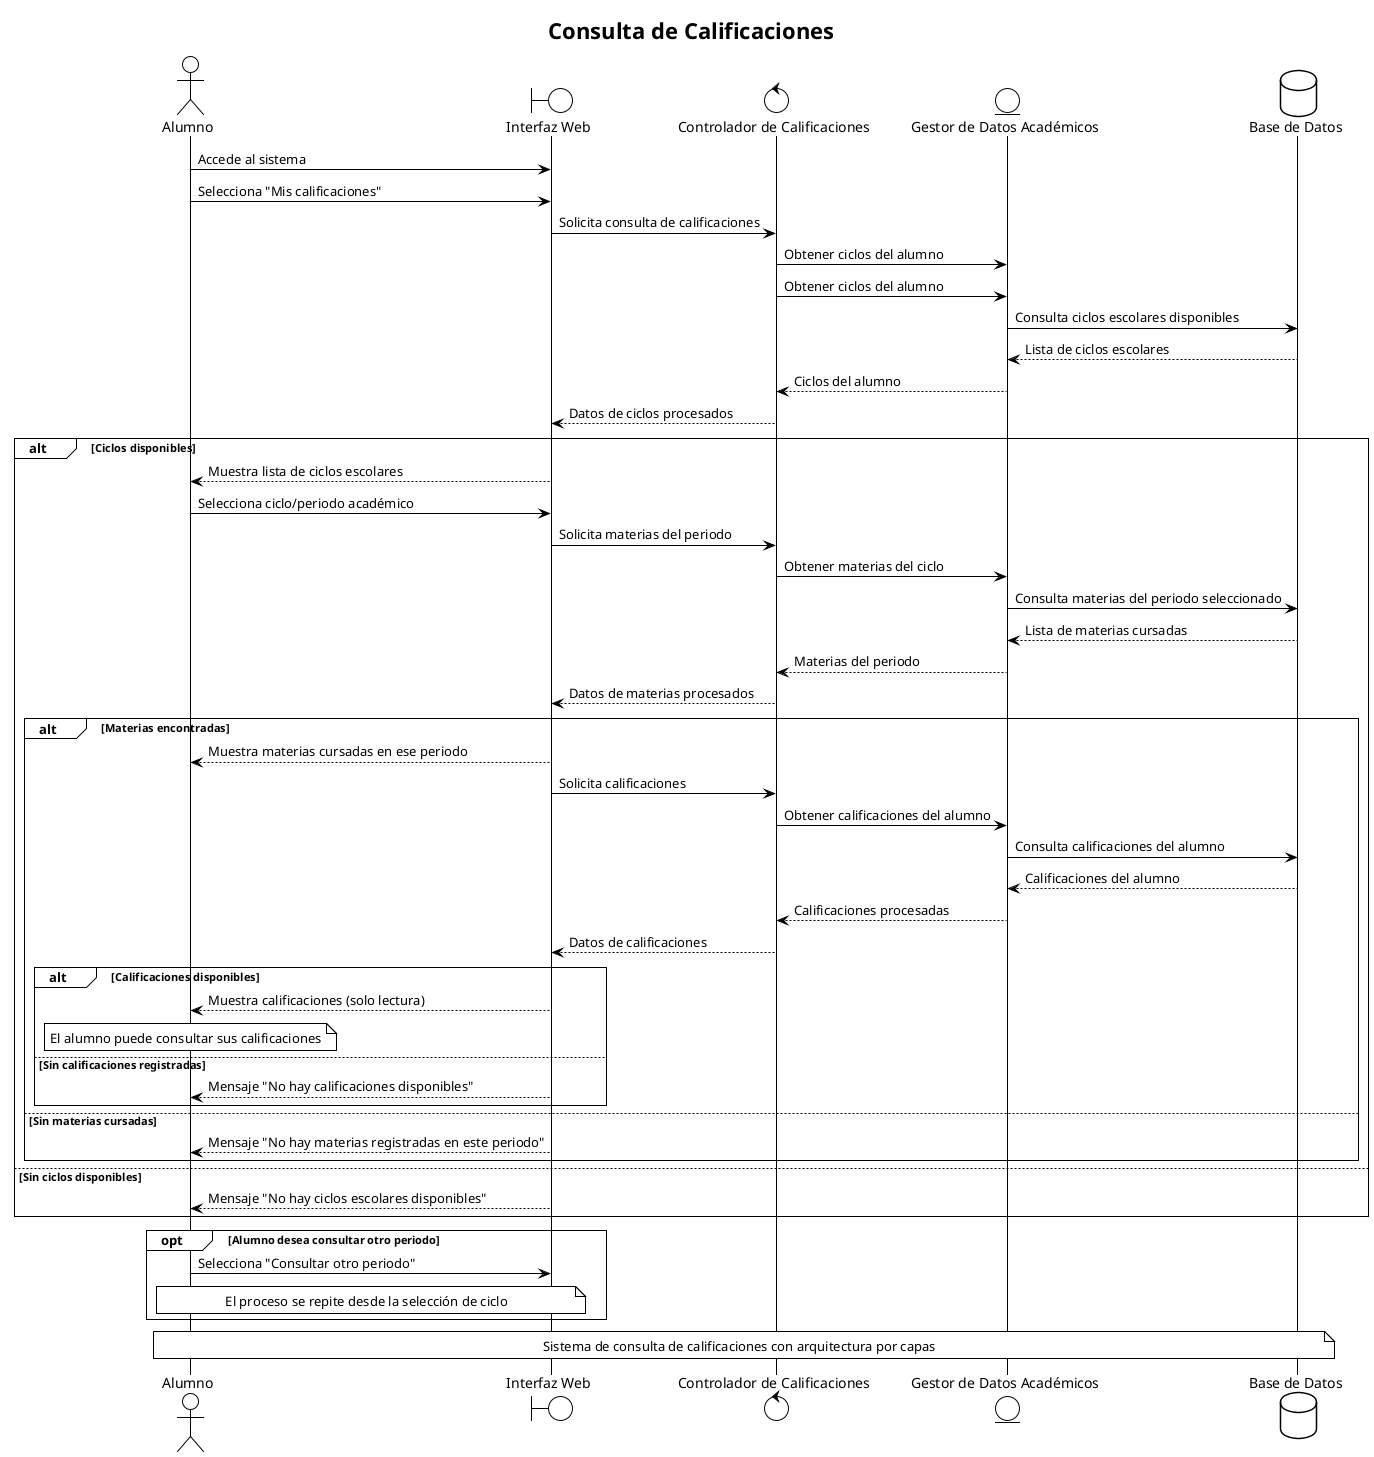 @startuml
!theme plain
title Consulta de Calificaciones

actor Alumno as A
boundary "Interfaz Web" as IW
control "Controlador de Calificaciones" as CC
entity "Gestor de Datos Académicos" as GDA
database "Base de Datos" as DB

A -> IW: Accede al sistema
A -> IW: Selecciona "Mis calificaciones"
IW -> CC: Solicita consulta de calificaciones
CC -> GDA: Obtener ciclos del alumno

CC -> GDA: Obtener ciclos del alumno
GDA -> DB: Consulta ciclos escolares disponibles
DB --> GDA: Lista de ciclos escolares
GDA --> CC: Ciclos del alumno
CC --> IW: Datos de ciclos procesados

alt Ciclos disponibles
    IW --> A: Muestra lista de ciclos escolares
    A -> IW: Selecciona ciclo/periodo académico
    IW -> CC: Solicita materias del periodo
    CC -> GDA: Obtener materias del ciclo
    
    GDA -> DB: Consulta materias del periodo seleccionado
    DB --> GDA: Lista de materias cursadas
    GDA --> CC: Materias del periodo
    CC --> IW: Datos de materias procesados
    
    alt Materias encontradas
        IW --> A: Muestra materias cursadas en ese periodo
        IW -> CC: Solicita calificaciones
        CC -> GDA: Obtener calificaciones del alumno
        GDA -> DB: Consulta calificaciones del alumno
        DB --> GDA: Calificaciones del alumno
        GDA --> CC: Calificaciones procesadas
        CC --> IW: Datos de calificaciones
        
        alt Calificaciones disponibles
            IW --> A: Muestra calificaciones (solo lectura)
            note over A: El alumno puede consultar sus calificaciones
        else Sin calificaciones registradas
            IW --> A: Mensaje "No hay calificaciones disponibles"
        end
        
    else Sin materias cursadas
        IW --> A: Mensaje "No hay materias registradas en este periodo"
    end
    
else Sin ciclos disponibles
    IW --> A: Mensaje "No hay ciclos escolares disponibles"
end

opt Alumno desea consultar otro periodo
    A -> IW: Selecciona "Consultar otro periodo"
    note over A,IW: El proceso se repite desde la selección de ciclo
end

note over A,DB: Sistema de consulta de calificaciones con arquitectura por capas
@enduml
